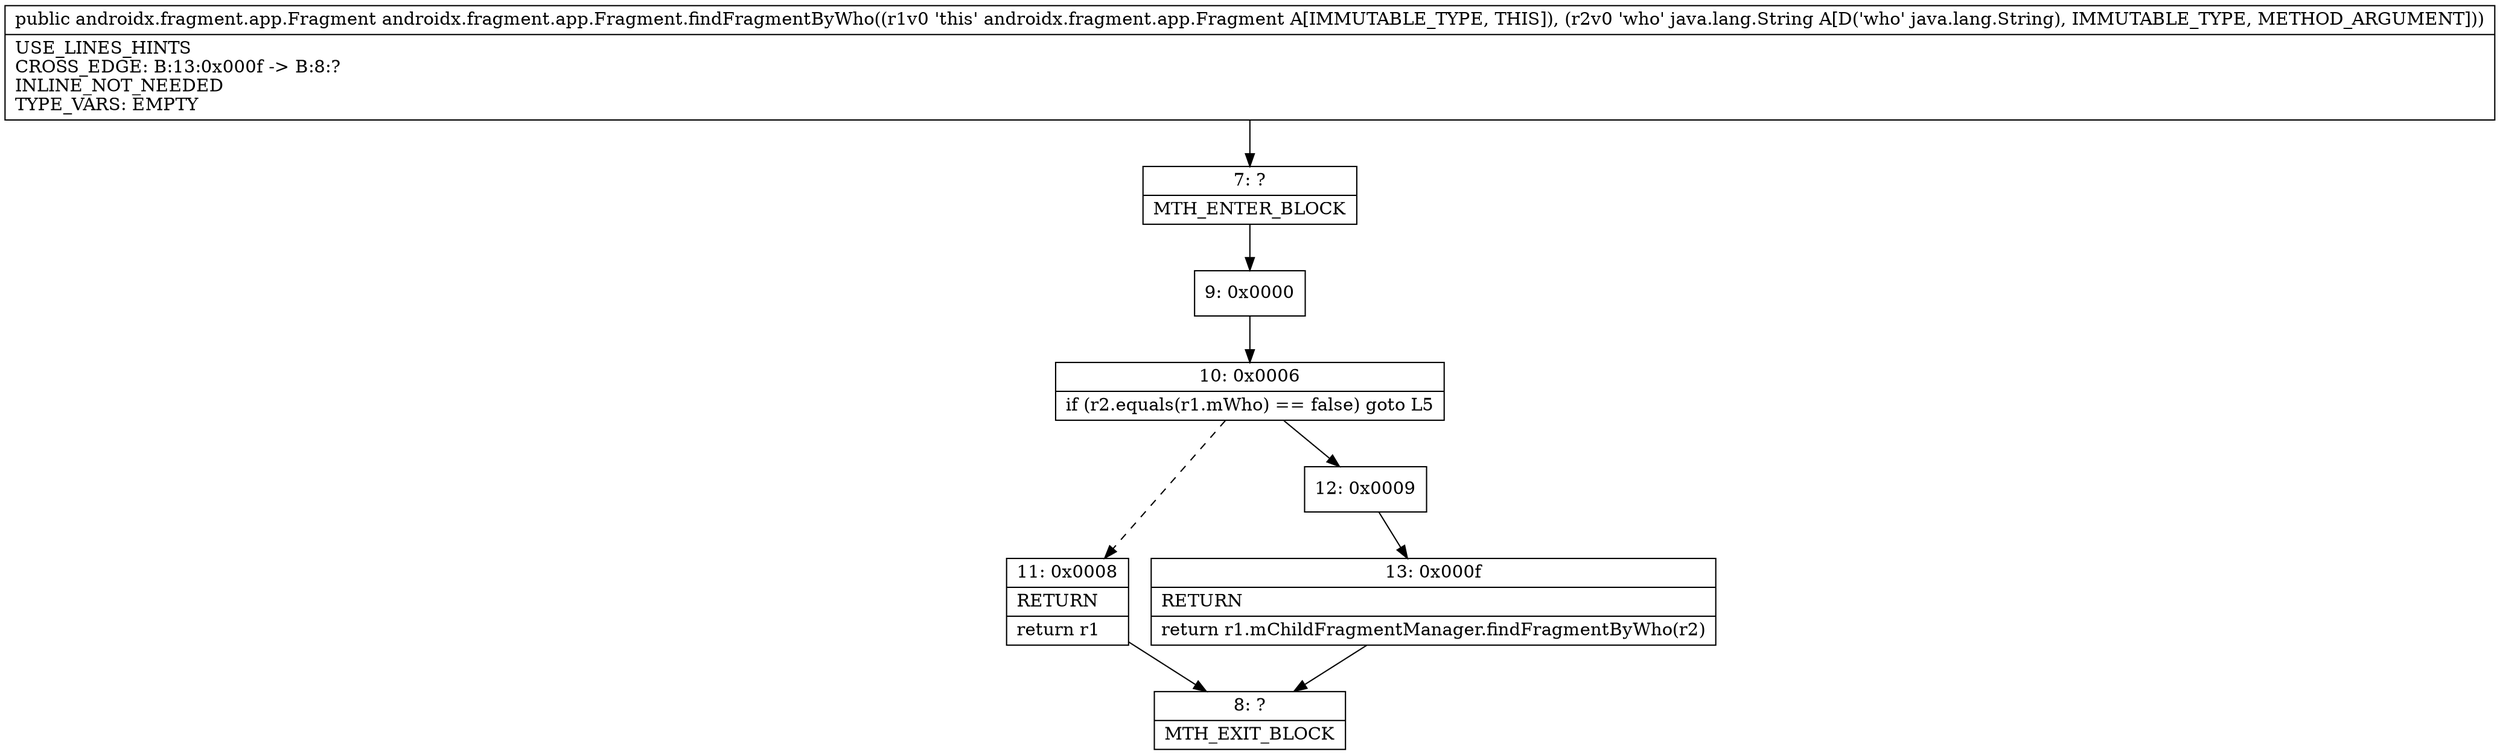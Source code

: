 digraph "CFG forandroidx.fragment.app.Fragment.findFragmentByWho(Ljava\/lang\/String;)Landroidx\/fragment\/app\/Fragment;" {
Node_7 [shape=record,label="{7\:\ ?|MTH_ENTER_BLOCK\l}"];
Node_9 [shape=record,label="{9\:\ 0x0000}"];
Node_10 [shape=record,label="{10\:\ 0x0006|if (r2.equals(r1.mWho) == false) goto L5\l}"];
Node_11 [shape=record,label="{11\:\ 0x0008|RETURN\l|return r1\l}"];
Node_8 [shape=record,label="{8\:\ ?|MTH_EXIT_BLOCK\l}"];
Node_12 [shape=record,label="{12\:\ 0x0009}"];
Node_13 [shape=record,label="{13\:\ 0x000f|RETURN\l|return r1.mChildFragmentManager.findFragmentByWho(r2)\l}"];
MethodNode[shape=record,label="{public androidx.fragment.app.Fragment androidx.fragment.app.Fragment.findFragmentByWho((r1v0 'this' androidx.fragment.app.Fragment A[IMMUTABLE_TYPE, THIS]), (r2v0 'who' java.lang.String A[D('who' java.lang.String), IMMUTABLE_TYPE, METHOD_ARGUMENT]))  | USE_LINES_HINTS\lCROSS_EDGE: B:13:0x000f \-\> B:8:?\lINLINE_NOT_NEEDED\lTYPE_VARS: EMPTY\l}"];
MethodNode -> Node_7;Node_7 -> Node_9;
Node_9 -> Node_10;
Node_10 -> Node_11[style=dashed];
Node_10 -> Node_12;
Node_11 -> Node_8;
Node_12 -> Node_13;
Node_13 -> Node_8;
}

